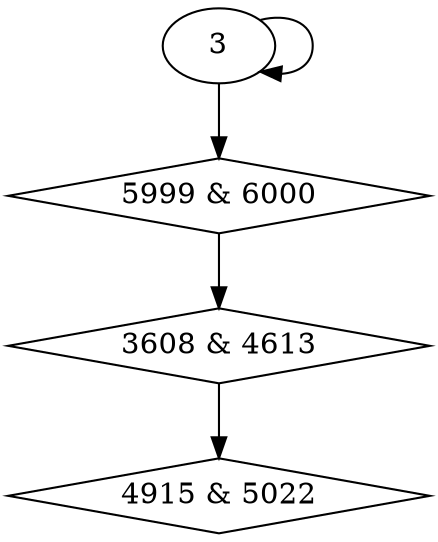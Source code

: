 digraph {
0 [label = "3608 & 4613", shape = diamond];
1 [label = "4915 & 5022", shape = diamond];
2 [label = "5999 & 6000", shape = diamond];
2 -> 0;
0 -> 1;
3 -> 2;
3 -> 3;
}
